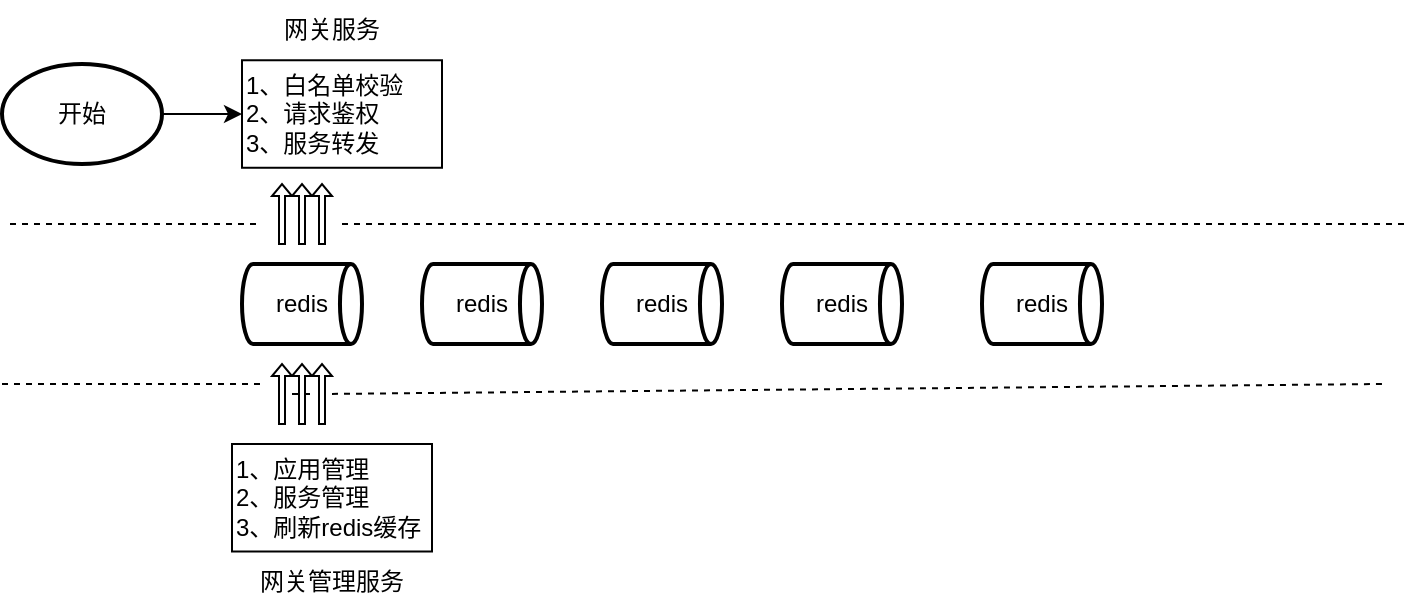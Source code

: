 <mxfile version="20.8.14" type="github">
  <diagram id="C5RBs43oDa-KdzZeNtuy" name="Page-1">
    <mxGraphModel dx="954" dy="562" grid="1" gridSize="10" guides="1" tooltips="1" connect="1" arrows="1" fold="1" page="1" pageScale="1" pageWidth="827" pageHeight="1169" math="0" shadow="0">
      <root>
        <mxCell id="WIyWlLk6GJQsqaUBKTNV-0" />
        <mxCell id="WIyWlLk6GJQsqaUBKTNV-1" parent="WIyWlLk6GJQsqaUBKTNV-0" />
        <mxCell id="DckrIjn_-fezl6wD4Rm--4" style="edgeStyle=orthogonalEdgeStyle;rounded=0;orthogonalLoop=1;jettySize=auto;html=1;entryX=0;entryY=0.5;entryDx=0;entryDy=0;" edge="1" parent="WIyWlLk6GJQsqaUBKTNV-1" source="DckrIjn_-fezl6wD4Rm--0" target="DckrIjn_-fezl6wD4Rm--2">
          <mxGeometry relative="1" as="geometry" />
        </mxCell>
        <mxCell id="DckrIjn_-fezl6wD4Rm--0" value="开始" style="strokeWidth=2;html=1;shape=mxgraph.flowchart.start_1;whiteSpace=wrap;" vertex="1" parent="WIyWlLk6GJQsqaUBKTNV-1">
          <mxGeometry x="60" y="200" width="80" height="50" as="geometry" />
        </mxCell>
        <mxCell id="DckrIjn_-fezl6wD4Rm--2" value="1、白名单校验&lt;br&gt;2、请求鉴权&lt;br&gt;3、服务转发" style="rounded=0;whiteSpace=wrap;html=1;align=left;" vertex="1" parent="WIyWlLk6GJQsqaUBKTNV-1">
          <mxGeometry x="180" y="198.13" width="100" height="53.75" as="geometry" />
        </mxCell>
        <mxCell id="DckrIjn_-fezl6wD4Rm--3" value="网关服务" style="text;html=1;strokeColor=none;fillColor=none;align=center;verticalAlign=middle;whiteSpace=wrap;rounded=0;" vertex="1" parent="WIyWlLk6GJQsqaUBKTNV-1">
          <mxGeometry x="195" y="168.13" width="60" height="30" as="geometry" />
        </mxCell>
        <mxCell id="DckrIjn_-fezl6wD4Rm--5" value="" style="endArrow=none;html=1;rounded=0;dashed=1;startArrow=none;" edge="1" parent="WIyWlLk6GJQsqaUBKTNV-1">
          <mxGeometry width="50" height="50" relative="1" as="geometry">
            <mxPoint x="230" y="280" as="sourcePoint" />
            <mxPoint x="764" y="280" as="targetPoint" />
          </mxGeometry>
        </mxCell>
        <mxCell id="DckrIjn_-fezl6wD4Rm--6" value="redis" style="strokeWidth=2;html=1;shape=mxgraph.flowchart.direct_data;whiteSpace=wrap;" vertex="1" parent="WIyWlLk6GJQsqaUBKTNV-1">
          <mxGeometry x="180" y="300" width="60" height="40" as="geometry" />
        </mxCell>
        <mxCell id="DckrIjn_-fezl6wD4Rm--7" value="redis" style="strokeWidth=2;html=1;shape=mxgraph.flowchart.direct_data;whiteSpace=wrap;" vertex="1" parent="WIyWlLk6GJQsqaUBKTNV-1">
          <mxGeometry x="270" y="300" width="60" height="40" as="geometry" />
        </mxCell>
        <mxCell id="DckrIjn_-fezl6wD4Rm--8" value="redis" style="strokeWidth=2;html=1;shape=mxgraph.flowchart.direct_data;whiteSpace=wrap;" vertex="1" parent="WIyWlLk6GJQsqaUBKTNV-1">
          <mxGeometry x="360" y="300" width="60" height="40" as="geometry" />
        </mxCell>
        <mxCell id="DckrIjn_-fezl6wD4Rm--9" value="redis" style="strokeWidth=2;html=1;shape=mxgraph.flowchart.direct_data;whiteSpace=wrap;" vertex="1" parent="WIyWlLk6GJQsqaUBKTNV-1">
          <mxGeometry x="450" y="300" width="60" height="40" as="geometry" />
        </mxCell>
        <mxCell id="DckrIjn_-fezl6wD4Rm--10" value="redis" style="strokeWidth=2;html=1;shape=mxgraph.flowchart.direct_data;whiteSpace=wrap;" vertex="1" parent="WIyWlLk6GJQsqaUBKTNV-1">
          <mxGeometry x="550" y="300" width="60" height="40" as="geometry" />
        </mxCell>
        <mxCell id="DckrIjn_-fezl6wD4Rm--12" value="" style="endArrow=none;html=1;rounded=0;dashed=1;" edge="1" parent="WIyWlLk6GJQsqaUBKTNV-1">
          <mxGeometry width="50" height="50" relative="1" as="geometry">
            <mxPoint x="64" y="280" as="sourcePoint" />
            <mxPoint x="190" y="280" as="targetPoint" />
            <Array as="points">
              <mxPoint x="130" y="280" />
            </Array>
          </mxGeometry>
        </mxCell>
        <mxCell id="DckrIjn_-fezl6wD4Rm--11" value="" style="shape=singleArrow;direction=north;whiteSpace=wrap;html=1;" vertex="1" parent="WIyWlLk6GJQsqaUBKTNV-1">
          <mxGeometry x="195" y="260" width="10" height="30" as="geometry" />
        </mxCell>
        <mxCell id="DckrIjn_-fezl6wD4Rm--14" value="" style="endArrow=none;html=1;rounded=0;dashed=1;startArrow=none;" edge="1" parent="WIyWlLk6GJQsqaUBKTNV-1" source="DckrIjn_-fezl6wD4Rm--11" target="DckrIjn_-fezl6wD4Rm--13">
          <mxGeometry width="50" height="50" relative="1" as="geometry">
            <mxPoint x="200" y="280" as="sourcePoint" />
            <mxPoint x="764" y="280" as="targetPoint" />
          </mxGeometry>
        </mxCell>
        <mxCell id="DckrIjn_-fezl6wD4Rm--13" value="" style="shape=singleArrow;direction=north;whiteSpace=wrap;html=1;" vertex="1" parent="WIyWlLk6GJQsqaUBKTNV-1">
          <mxGeometry x="205" y="260" width="10" height="30" as="geometry" />
        </mxCell>
        <mxCell id="DckrIjn_-fezl6wD4Rm--16" value="" style="endArrow=none;html=1;rounded=0;dashed=1;startArrow=none;" edge="1" parent="WIyWlLk6GJQsqaUBKTNV-1" source="DckrIjn_-fezl6wD4Rm--13" target="DckrIjn_-fezl6wD4Rm--15">
          <mxGeometry width="50" height="50" relative="1" as="geometry">
            <mxPoint x="215" y="280" as="sourcePoint" />
            <mxPoint x="764" y="280" as="targetPoint" />
          </mxGeometry>
        </mxCell>
        <mxCell id="DckrIjn_-fezl6wD4Rm--15" value="" style="shape=singleArrow;direction=north;whiteSpace=wrap;html=1;" vertex="1" parent="WIyWlLk6GJQsqaUBKTNV-1">
          <mxGeometry x="215" y="260" width="10" height="30" as="geometry" />
        </mxCell>
        <mxCell id="DckrIjn_-fezl6wD4Rm--20" value="" style="endArrow=none;html=1;rounded=0;dashed=1;startArrow=none;" edge="1" parent="WIyWlLk6GJQsqaUBKTNV-1" source="DckrIjn_-fezl6wD4Rm--24">
          <mxGeometry width="50" height="50" relative="1" as="geometry">
            <mxPoint x="60" y="360" as="sourcePoint" />
            <mxPoint x="750" y="360" as="targetPoint" />
          </mxGeometry>
        </mxCell>
        <mxCell id="DckrIjn_-fezl6wD4Rm--21" value="1、应用管理&lt;br&gt;2、服务管理&lt;br&gt;3、刷新redis缓存" style="rounded=0;whiteSpace=wrap;html=1;align=left;" vertex="1" parent="WIyWlLk6GJQsqaUBKTNV-1">
          <mxGeometry x="175" y="390" width="100" height="53.75" as="geometry" />
        </mxCell>
        <mxCell id="DckrIjn_-fezl6wD4Rm--23" value="" style="endArrow=none;html=1;rounded=0;dashed=1;startArrow=none;" edge="1" parent="WIyWlLk6GJQsqaUBKTNV-1">
          <mxGeometry width="50" height="50" relative="1" as="geometry">
            <mxPoint x="60" y="360" as="sourcePoint" />
            <mxPoint x="190" y="360" as="targetPoint" />
          </mxGeometry>
        </mxCell>
        <mxCell id="DckrIjn_-fezl6wD4Rm--22" value="" style="shape=singleArrow;direction=north;whiteSpace=wrap;html=1;" vertex="1" parent="WIyWlLk6GJQsqaUBKTNV-1">
          <mxGeometry x="195" y="350" width="10" height="30" as="geometry" />
        </mxCell>
        <mxCell id="DckrIjn_-fezl6wD4Rm--25" value="" style="shape=singleArrow;direction=north;whiteSpace=wrap;html=1;" vertex="1" parent="WIyWlLk6GJQsqaUBKTNV-1">
          <mxGeometry x="205" y="350" width="10" height="30" as="geometry" />
        </mxCell>
        <mxCell id="DckrIjn_-fezl6wD4Rm--26" value="" style="endArrow=none;html=1;rounded=0;dashed=1;startArrow=none;" edge="1" parent="WIyWlLk6GJQsqaUBKTNV-1" source="DckrIjn_-fezl6wD4Rm--22" target="DckrIjn_-fezl6wD4Rm--24">
          <mxGeometry width="50" height="50" relative="1" as="geometry">
            <mxPoint x="205" y="364.955" as="sourcePoint" />
            <mxPoint x="750" y="360" as="targetPoint" />
          </mxGeometry>
        </mxCell>
        <mxCell id="DckrIjn_-fezl6wD4Rm--24" value="" style="shape=singleArrow;direction=north;whiteSpace=wrap;html=1;" vertex="1" parent="WIyWlLk6GJQsqaUBKTNV-1">
          <mxGeometry x="215" y="350" width="10" height="30" as="geometry" />
        </mxCell>
        <mxCell id="DckrIjn_-fezl6wD4Rm--28" value="网关管理服务" style="text;html=1;strokeColor=none;fillColor=none;align=center;verticalAlign=middle;whiteSpace=wrap;rounded=0;" vertex="1" parent="WIyWlLk6GJQsqaUBKTNV-1">
          <mxGeometry x="180" y="443.75" width="90" height="30" as="geometry" />
        </mxCell>
      </root>
    </mxGraphModel>
  </diagram>
</mxfile>
